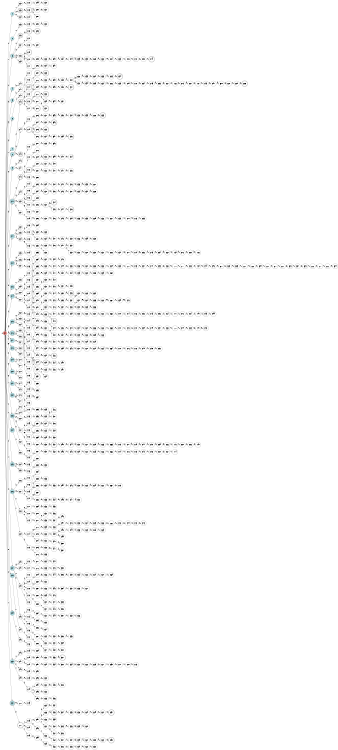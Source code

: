 digraph APTAALF {
__start0 [style = invis, shape = none, label = "", width = 0, height = 0];

rankdir=LR;
size="8,5";

s0 [style="filled", color="black", fillcolor="#ff817b" shape="circle", label="q0"];
s1 [style="filled", color="black", fillcolor="powderblue" shape="circle", label="q1"];
s2 [style="filled", color="black", fillcolor="powderblue" shape="circle", label="q2"];
s3 [style="rounded,filled", color="black", fillcolor="powderblue" shape="doublecircle", label="q3"];
s4 [style="filled", color="black", fillcolor="powderblue" shape="circle", label="q4"];
s5 [style="filled", color="black", fillcolor="powderblue" shape="circle", label="q5"];
s6 [style="filled", color="black", fillcolor="powderblue" shape="circle", label="q6"];
s7 [style="filled", color="black", fillcolor="powderblue" shape="circle", label="q7"];
s8 [style="rounded,filled", color="black", fillcolor="powderblue" shape="doublecircle", label="q8"];
s9 [style="filled", color="black", fillcolor="powderblue" shape="circle", label="q9"];
s10 [style="rounded,filled", color="black", fillcolor="powderblue" shape="doublecircle", label="q10"];
s11 [style="filled", color="black", fillcolor="powderblue" shape="circle", label="q11"];
s12 [style="filled", color="black", fillcolor="powderblue" shape="circle", label="q12"];
s13 [style="filled", color="black", fillcolor="powderblue" shape="circle", label="q13"];
s14 [style="filled", color="black", fillcolor="powderblue" shape="circle", label="q14"];
s15 [style="filled", color="black", fillcolor="powderblue" shape="circle", label="q15"];
s16 [style="rounded,filled", color="black", fillcolor="powderblue" shape="doublecircle", label="q16"];
s17 [style="filled", color="black", fillcolor="powderblue" shape="circle", label="q17"];
s18 [style="filled", color="black", fillcolor="powderblue" shape="circle", label="q18"];
s19 [style="filled", color="black", fillcolor="powderblue" shape="circle", label="q19"];
s20 [style="filled", color="black", fillcolor="powderblue" shape="circle", label="q20"];
s21 [style="filled", color="black", fillcolor="powderblue" shape="circle", label="q21"];
s22 [style="filled", color="black", fillcolor="powderblue" shape="circle", label="q22"];
s23 [style="filled", color="black", fillcolor="powderblue" shape="circle", label="q23"];
s24 [style="filled", color="black", fillcolor="powderblue" shape="circle", label="q24"];
s25 [style="filled", color="black", fillcolor="powderblue" shape="circle", label="q25"];
s26 [style="filled", color="black", fillcolor="powderblue" shape="circle", label="q26"];
s27 [style="filled", color="black", fillcolor="powderblue" shape="circle", label="q27"];
s28 [style="filled", color="black", fillcolor="powderblue" shape="circle", label="q28"];
s29 [style="filled", color="black", fillcolor="powderblue" shape="circle", label="q29"];
s30 [style="filled", color="black", fillcolor="powderblue" shape="circle", label="q30"];
s31 [style="rounded,filled", color="black", fillcolor="powderblue" shape="doublecircle", label="q31"];
s32 [style="filled", color="black", fillcolor="white" shape="circle", label="q32"];
s33 [style="rounded,filled", color="black", fillcolor="white" shape="doublecircle", label="q33"];
s34 [style="filled", color="black", fillcolor="white" shape="circle", label="q34"];
s35 [style="filled", color="black", fillcolor="white" shape="circle", label="q35"];
s36 [style="rounded,filled", color="black", fillcolor="white" shape="doublecircle", label="q36"];
s37 [style="filled", color="black", fillcolor="white" shape="circle", label="q37"];
s38 [style="filled", color="black", fillcolor="white" shape="circle", label="q38"];
s39 [style="filled", color="black", fillcolor="white" shape="circle", label="q39"];
s40 [style="filled", color="black", fillcolor="white" shape="circle", label="q40"];
s41 [style="filled", color="black", fillcolor="white" shape="circle", label="q41"];
s42 [style="filled", color="black", fillcolor="white" shape="circle", label="q42"];
s43 [style="rounded,filled", color="black", fillcolor="white" shape="doublecircle", label="q43"];
s44 [style="filled", color="black", fillcolor="white" shape="circle", label="q44"];
s45 [style="rounded,filled", color="black", fillcolor="white" shape="doublecircle", label="q45"];
s46 [style="filled", color="black", fillcolor="white" shape="circle", label="q46"];
s47 [style="filled", color="black", fillcolor="white" shape="circle", label="q47"];
s48 [style="rounded,filled", color="black", fillcolor="white" shape="doublecircle", label="q48"];
s49 [style="filled", color="black", fillcolor="white" shape="circle", label="q49"];
s50 [style="filled", color="black", fillcolor="white" shape="circle", label="q50"];
s51 [style="filled", color="black", fillcolor="white" shape="circle", label="q51"];
s52 [style="filled", color="black", fillcolor="white" shape="circle", label="q52"];
s53 [style="filled", color="black", fillcolor="white" shape="circle", label="q53"];
s54 [style="filled", color="black", fillcolor="white" shape="circle", label="q54"];
s55 [style="filled", color="black", fillcolor="white" shape="circle", label="q55"];
s56 [style="filled", color="black", fillcolor="white" shape="circle", label="q56"];
s57 [style="filled", color="black", fillcolor="white" shape="circle", label="q57"];
s58 [style="filled", color="black", fillcolor="white" shape="circle", label="q58"];
s59 [style="filled", color="black", fillcolor="white" shape="circle", label="q59"];
s60 [style="filled", color="black", fillcolor="white" shape="circle", label="q60"];
s61 [style="filled", color="black", fillcolor="white" shape="circle", label="q61"];
s62 [style="filled", color="black", fillcolor="white" shape="circle", label="q62"];
s63 [style="filled", color="black", fillcolor="white" shape="circle", label="q63"];
s64 [style="filled", color="black", fillcolor="white" shape="circle", label="q64"];
s65 [style="filled", color="black", fillcolor="white" shape="circle", label="q65"];
s66 [style="filled", color="black", fillcolor="white" shape="circle", label="q66"];
s67 [style="filled", color="black", fillcolor="white" shape="circle", label="q67"];
s68 [style="filled", color="black", fillcolor="white" shape="circle", label="q68"];
s69 [style="filled", color="black", fillcolor="white" shape="circle", label="q69"];
s70 [style="filled", color="black", fillcolor="white" shape="circle", label="q70"];
s71 [style="filled", color="black", fillcolor="white" shape="circle", label="q71"];
s72 [style="filled", color="black", fillcolor="white" shape="circle", label="q72"];
s73 [style="filled", color="black", fillcolor="white" shape="circle", label="q73"];
s74 [style="filled", color="black", fillcolor="white" shape="circle", label="q74"];
s75 [style="filled", color="black", fillcolor="white" shape="circle", label="q75"];
s76 [style="filled", color="black", fillcolor="white" shape="circle", label="q76"];
s77 [style="filled", color="black", fillcolor="white" shape="circle", label="q77"];
s78 [style="filled", color="black", fillcolor="white" shape="circle", label="q78"];
s79 [style="filled", color="black", fillcolor="white" shape="circle", label="q79"];
s80 [style="filled", color="black", fillcolor="white" shape="circle", label="q80"];
s81 [style="filled", color="black", fillcolor="white" shape="circle", label="q81"];
s82 [style="filled", color="black", fillcolor="white" shape="circle", label="q82"];
s83 [style="filled", color="black", fillcolor="white" shape="circle", label="q83"];
s84 [style="filled", color="black", fillcolor="white" shape="circle", label="q84"];
s85 [style="filled", color="black", fillcolor="white" shape="circle", label="q85"];
s86 [style="filled", color="black", fillcolor="white" shape="circle", label="q86"];
s87 [style="filled", color="black", fillcolor="white" shape="circle", label="q87"];
s88 [style="filled", color="black", fillcolor="white" shape="circle", label="q88"];
s89 [style="filled", color="black", fillcolor="white" shape="circle", label="q89"];
s90 [style="filled", color="black", fillcolor="white" shape="circle", label="q90"];
s91 [style="filled", color="black", fillcolor="white" shape="circle", label="q91"];
s92 [style="filled", color="black", fillcolor="white" shape="circle", label="q92"];
s93 [style="filled", color="black", fillcolor="white" shape="circle", label="q93"];
s94 [style="filled", color="black", fillcolor="white" shape="circle", label="q94"];
s95 [style="filled", color="black", fillcolor="white" shape="circle", label="q95"];
s96 [style="filled", color="black", fillcolor="white" shape="circle", label="q96"];
s97 [style="filled", color="black", fillcolor="white" shape="circle", label="q97"];
s98 [style="filled", color="black", fillcolor="white" shape="circle", label="q98"];
s99 [style="filled", color="black", fillcolor="white" shape="circle", label="q99"];
s100 [style="filled", color="black", fillcolor="white" shape="circle", label="q100"];
s101 [style="rounded,filled", color="black", fillcolor="white" shape="doublecircle", label="q101"];
s102 [style="filled", color="black", fillcolor="white" shape="circle", label="q102"];
s103 [style="rounded,filled", color="black", fillcolor="white" shape="doublecircle", label="q103"];
s104 [style="filled", color="black", fillcolor="white" shape="circle", label="q104"];
s105 [style="filled", color="black", fillcolor="white" shape="circle", label="q105"];
s106 [style="rounded,filled", color="black", fillcolor="white" shape="doublecircle", label="q106"];
s107 [style="filled", color="black", fillcolor="white" shape="circle", label="q107"];
s108 [style="filled", color="black", fillcolor="white" shape="circle", label="q108"];
s109 [style="rounded,filled", color="black", fillcolor="white" shape="doublecircle", label="q109"];
s110 [style="filled", color="black", fillcolor="white" shape="circle", label="q110"];
s111 [style="filled", color="black", fillcolor="white" shape="circle", label="q111"];
s112 [style="filled", color="black", fillcolor="white" shape="circle", label="q112"];
s113 [style="filled", color="black", fillcolor="white" shape="circle", label="q113"];
s114 [style="rounded,filled", color="black", fillcolor="white" shape="doublecircle", label="q114"];
s115 [style="filled", color="black", fillcolor="white" shape="circle", label="q115"];
s116 [style="rounded,filled", color="black", fillcolor="white" shape="doublecircle", label="q116"];
s117 [style="filled", color="black", fillcolor="white" shape="circle", label="q117"];
s118 [style="filled", color="black", fillcolor="white" shape="circle", label="q118"];
s119 [style="rounded,filled", color="black", fillcolor="white" shape="doublecircle", label="q119"];
s120 [style="filled", color="black", fillcolor="white" shape="circle", label="q120"];
s121 [style="filled", color="black", fillcolor="white" shape="circle", label="q121"];
s122 [style="rounded,filled", color="black", fillcolor="white" shape="doublecircle", label="q122"];
s123 [style="filled", color="black", fillcolor="white" shape="circle", label="q123"];
s124 [style="filled", color="black", fillcolor="white" shape="circle", label="q124"];
s125 [style="filled", color="black", fillcolor="white" shape="circle", label="q125"];
s126 [style="rounded,filled", color="black", fillcolor="white" shape="doublecircle", label="q126"];
s127 [style="filled", color="black", fillcolor="white" shape="circle", label="q127"];
s128 [style="filled", color="black", fillcolor="white" shape="circle", label="q128"];
s129 [style="filled", color="black", fillcolor="white" shape="circle", label="q129"];
s130 [style="filled", color="black", fillcolor="white" shape="circle", label="q130"];
s131 [style="filled", color="black", fillcolor="white" shape="circle", label="q131"];
s132 [style="filled", color="black", fillcolor="white" shape="circle", label="q132"];
s133 [style="filled", color="black", fillcolor="white" shape="circle", label="q133"];
s134 [style="filled", color="black", fillcolor="white" shape="circle", label="q134"];
s135 [style="filled", color="black", fillcolor="white" shape="circle", label="q135"];
s136 [style="filled", color="black", fillcolor="white" shape="circle", label="q136"];
s137 [style="filled", color="black", fillcolor="white" shape="circle", label="q137"];
s138 [style="filled", color="black", fillcolor="white" shape="circle", label="q138"];
s139 [style="filled", color="black", fillcolor="white" shape="circle", label="q139"];
s140 [style="filled", color="black", fillcolor="white" shape="circle", label="q140"];
s141 [style="filled", color="black", fillcolor="white" shape="circle", label="q141"];
s142 [style="filled", color="black", fillcolor="white" shape="circle", label="q142"];
s143 [style="filled", color="black", fillcolor="white" shape="circle", label="q143"];
s144 [style="filled", color="black", fillcolor="white" shape="circle", label="q144"];
s145 [style="filled", color="black", fillcolor="white" shape="circle", label="q145"];
s146 [style="filled", color="black", fillcolor="white" shape="circle", label="q146"];
s147 [style="filled", color="black", fillcolor="white" shape="circle", label="q147"];
s148 [style="filled", color="black", fillcolor="white" shape="circle", label="q148"];
s149 [style="filled", color="black", fillcolor="white" shape="circle", label="q149"];
s150 [style="filled", color="black", fillcolor="white" shape="circle", label="q150"];
s151 [style="filled", color="black", fillcolor="white" shape="circle", label="q151"];
s152 [style="filled", color="black", fillcolor="white" shape="circle", label="q152"];
s153 [style="filled", color="black", fillcolor="white" shape="circle", label="q153"];
s154 [style="filled", color="black", fillcolor="white" shape="circle", label="q154"];
s155 [style="filled", color="black", fillcolor="white" shape="circle", label="q155"];
s156 [style="filled", color="black", fillcolor="white" shape="circle", label="q156"];
s157 [style="filled", color="black", fillcolor="white" shape="circle", label="q157"];
s158 [style="filled", color="black", fillcolor="white" shape="circle", label="q158"];
s159 [style="filled", color="black", fillcolor="white" shape="circle", label="q159"];
s160 [style="filled", color="black", fillcolor="white" shape="circle", label="q160"];
s161 [style="filled", color="black", fillcolor="white" shape="circle", label="q161"];
s162 [style="filled", color="black", fillcolor="white" shape="circle", label="q162"];
s163 [style="filled", color="black", fillcolor="white" shape="circle", label="q163"];
s164 [style="filled", color="black", fillcolor="white" shape="circle", label="q164"];
s165 [style="filled", color="black", fillcolor="white" shape="circle", label="q165"];
s166 [style="filled", color="black", fillcolor="white" shape="circle", label="q166"];
s167 [style="filled", color="black", fillcolor="white" shape="circle", label="q167"];
s168 [style="filled", color="black", fillcolor="white" shape="circle", label="q168"];
s169 [style="filled", color="black", fillcolor="white" shape="circle", label="q169"];
s170 [style="filled", color="black", fillcolor="white" shape="circle", label="q170"];
s171 [style="filled", color="black", fillcolor="white" shape="circle", label="q171"];
s172 [style="filled", color="black", fillcolor="white" shape="circle", label="q172"];
s173 [style="filled", color="black", fillcolor="white" shape="circle", label="q173"];
s174 [style="filled", color="black", fillcolor="white" shape="circle", label="q174"];
s175 [style="filled", color="black", fillcolor="white" shape="circle", label="q175"];
s176 [style="filled", color="black", fillcolor="white" shape="circle", label="q176"];
s177 [style="filled", color="black", fillcolor="white" shape="circle", label="q177"];
s178 [style="filled", color="black", fillcolor="white" shape="circle", label="q178"];
s179 [style="filled", color="black", fillcolor="white" shape="circle", label="q179"];
s180 [style="filled", color="black", fillcolor="white" shape="circle", label="q180"];
s181 [style="filled", color="black", fillcolor="white" shape="circle", label="q181"];
s182 [style="filled", color="black", fillcolor="white" shape="circle", label="q182"];
s183 [style="filled", color="black", fillcolor="white" shape="circle", label="q183"];
s184 [style="filled", color="black", fillcolor="white" shape="circle", label="q184"];
s185 [style="filled", color="black", fillcolor="white" shape="circle", label="q185"];
s186 [style="filled", color="black", fillcolor="white" shape="circle", label="q186"];
s187 [style="filled", color="black", fillcolor="white" shape="circle", label="q187"];
s188 [style="filled", color="black", fillcolor="white" shape="circle", label="q188"];
s189 [style="filled", color="black", fillcolor="white" shape="circle", label="q189"];
s190 [style="filled", color="black", fillcolor="white" shape="circle", label="q190"];
s191 [style="filled", color="black", fillcolor="white" shape="circle", label="q191"];
s192 [style="filled", color="black", fillcolor="white" shape="circle", label="q192"];
s193 [style="filled", color="black", fillcolor="white" shape="circle", label="q193"];
s194 [style="filled", color="black", fillcolor="white" shape="circle", label="q194"];
s195 [style="filled", color="black", fillcolor="white" shape="circle", label="q195"];
s196 [style="filled", color="black", fillcolor="white" shape="circle", label="q196"];
s197 [style="filled", color="black", fillcolor="white" shape="circle", label="q197"];
s198 [style="filled", color="black", fillcolor="white" shape="circle", label="q198"];
s199 [style="filled", color="black", fillcolor="white" shape="circle", label="q199"];
s200 [style="filled", color="black", fillcolor="white" shape="circle", label="q200"];
s201 [style="filled", color="black", fillcolor="white" shape="circle", label="q201"];
s202 [style="filled", color="black", fillcolor="white" shape="circle", label="q202"];
s203 [style="rounded,filled", color="black", fillcolor="white" shape="doublecircle", label="q203"];
s204 [style="filled", color="black", fillcolor="white" shape="circle", label="q204"];
s205 [style="filled", color="black", fillcolor="white" shape="circle", label="q205"];
s206 [style="filled", color="black", fillcolor="white" shape="circle", label="q206"];
s207 [style="rounded,filled", color="black", fillcolor="white" shape="doublecircle", label="q207"];
s208 [style="filled", color="black", fillcolor="white" shape="circle", label="q208"];
s209 [style="filled", color="black", fillcolor="white" shape="circle", label="q209"];
s210 [style="rounded,filled", color="black", fillcolor="white" shape="doublecircle", label="q210"];
s211 [style="filled", color="black", fillcolor="white" shape="circle", label="q211"];
s212 [style="rounded,filled", color="black", fillcolor="white" shape="doublecircle", label="q212"];
s213 [style="filled", color="black", fillcolor="white" shape="circle", label="q213"];
s214 [style="filled", color="black", fillcolor="white" shape="circle", label="q214"];
s215 [style="rounded,filled", color="black", fillcolor="white" shape="doublecircle", label="q215"];
s216 [style="filled", color="black", fillcolor="white" shape="circle", label="q216"];
s217 [style="filled", color="black", fillcolor="white" shape="circle", label="q217"];
s218 [style="filled", color="black", fillcolor="white" shape="circle", label="q218"];
s219 [style="filled", color="black", fillcolor="white" shape="circle", label="q219"];
s220 [style="filled", color="black", fillcolor="white" shape="circle", label="q220"];
s221 [style="filled", color="black", fillcolor="white" shape="circle", label="q221"];
s222 [style="filled", color="black", fillcolor="white" shape="circle", label="q222"];
s223 [style="filled", color="black", fillcolor="white" shape="circle", label="q223"];
s224 [style="filled", color="black", fillcolor="white" shape="circle", label="q224"];
s225 [style="filled", color="black", fillcolor="white" shape="circle", label="q225"];
s226 [style="filled", color="black", fillcolor="white" shape="circle", label="q226"];
s227 [style="filled", color="black", fillcolor="white" shape="circle", label="q227"];
s228 [style="filled", color="black", fillcolor="white" shape="circle", label="q228"];
s229 [style="filled", color="black", fillcolor="white" shape="circle", label="q229"];
s230 [style="filled", color="black", fillcolor="white" shape="circle", label="q230"];
s231 [style="filled", color="black", fillcolor="white" shape="circle", label="q231"];
s232 [style="filled", color="black", fillcolor="white" shape="circle", label="q232"];
s233 [style="filled", color="black", fillcolor="white" shape="circle", label="q233"];
s234 [style="filled", color="black", fillcolor="white" shape="circle", label="q234"];
s235 [style="filled", color="black", fillcolor="white" shape="circle", label="q235"];
s236 [style="filled", color="black", fillcolor="white" shape="circle", label="q236"];
s237 [style="filled", color="black", fillcolor="white" shape="circle", label="q237"];
s238 [style="filled", color="black", fillcolor="white" shape="circle", label="q238"];
s239 [style="filled", color="black", fillcolor="white" shape="circle", label="q239"];
s240 [style="filled", color="black", fillcolor="white" shape="circle", label="q240"];
s241 [style="filled", color="black", fillcolor="white" shape="circle", label="q241"];
s242 [style="filled", color="black", fillcolor="white" shape="circle", label="q242"];
s243 [style="filled", color="black", fillcolor="white" shape="circle", label="q243"];
s244 [style="filled", color="black", fillcolor="white" shape="circle", label="q244"];
s245 [style="filled", color="black", fillcolor="white" shape="circle", label="q245"];
s246 [style="filled", color="black", fillcolor="white" shape="circle", label="q246"];
s247 [style="filled", color="black", fillcolor="white" shape="circle", label="q247"];
s248 [style="filled", color="black", fillcolor="white" shape="circle", label="q248"];
s249 [style="rounded,filled", color="black", fillcolor="white" shape="doublecircle", label="q249"];
s250 [style="filled", color="black", fillcolor="white" shape="circle", label="q250"];
s251 [style="rounded,filled", color="black", fillcolor="white" shape="doublecircle", label="q251"];
s252 [style="filled", color="black", fillcolor="white" shape="circle", label="q252"];
s253 [style="filled", color="black", fillcolor="white" shape="circle", label="q253"];
s254 [style="filled", color="black", fillcolor="white" shape="circle", label="q254"];
s255 [style="filled", color="black", fillcolor="white" shape="circle", label="q255"];
s256 [style="filled", color="black", fillcolor="white" shape="circle", label="q256"];
s257 [style="rounded,filled", color="black", fillcolor="white" shape="doublecircle", label="q257"];
s258 [style="filled", color="black", fillcolor="white" shape="circle", label="q258"];
s259 [style="filled", color="black", fillcolor="white" shape="circle", label="q259"];
s260 [style="filled", color="black", fillcolor="white" shape="circle", label="q260"];
s261 [style="filled", color="black", fillcolor="white" shape="circle", label="q261"];
s262 [style="filled", color="black", fillcolor="white" shape="circle", label="q262"];
s263 [style="filled", color="black", fillcolor="white" shape="circle", label="q263"];
s264 [style="filled", color="black", fillcolor="white" shape="circle", label="q264"];
s265 [style="filled", color="black", fillcolor="white" shape="circle", label="q265"];
s266 [style="filled", color="black", fillcolor="white" shape="circle", label="q266"];
s267 [style="rounded,filled", color="black", fillcolor="white" shape="doublecircle", label="q267"];
s268 [style="filled", color="black", fillcolor="white" shape="circle", label="q268"];
s269 [style="filled", color="black", fillcolor="white" shape="circle", label="q269"];
s270 [style="filled", color="black", fillcolor="white" shape="circle", label="q270"];
s271 [style="filled", color="black", fillcolor="white" shape="circle", label="q271"];
s272 [style="filled", color="black", fillcolor="white" shape="circle", label="q272"];
s273 [style="filled", color="black", fillcolor="white" shape="circle", label="q273"];
s274 [style="filled", color="black", fillcolor="white" shape="circle", label="q274"];
s275 [style="filled", color="black", fillcolor="white" shape="circle", label="q275"];
s276 [style="filled", color="black", fillcolor="white" shape="circle", label="q276"];
s277 [style="filled", color="black", fillcolor="white" shape="circle", label="q277"];
s278 [style="filled", color="black", fillcolor="white" shape="circle", label="q278"];
s279 [style="filled", color="black", fillcolor="white" shape="circle", label="q279"];
s280 [style="filled", color="black", fillcolor="white" shape="circle", label="q280"];
s281 [style="filled", color="black", fillcolor="white" shape="circle", label="q281"];
s282 [style="filled", color="black", fillcolor="white" shape="circle", label="q282"];
s283 [style="filled", color="black", fillcolor="white" shape="circle", label="q283"];
s284 [style="filled", color="black", fillcolor="white" shape="circle", label="q284"];
s285 [style="filled", color="black", fillcolor="white" shape="circle", label="q285"];
s286 [style="filled", color="black", fillcolor="white" shape="circle", label="q286"];
s287 [style="filled", color="black", fillcolor="white" shape="circle", label="q287"];
s288 [style="filled", color="black", fillcolor="white" shape="circle", label="q288"];
s289 [style="filled", color="black", fillcolor="white" shape="circle", label="q289"];
s290 [style="filled", color="black", fillcolor="white" shape="circle", label="q290"];
s291 [style="filled", color="black", fillcolor="white" shape="circle", label="q291"];
s292 [style="filled", color="black", fillcolor="white" shape="circle", label="q292"];
s293 [style="filled", color="black", fillcolor="white" shape="circle", label="q293"];
s294 [style="filled", color="black", fillcolor="white" shape="circle", label="q294"];
s295 [style="filled", color="black", fillcolor="white" shape="circle", label="q295"];
s296 [style="filled", color="black", fillcolor="white" shape="circle", label="q296"];
s297 [style="filled", color="black", fillcolor="white" shape="circle", label="q297"];
s298 [style="filled", color="black", fillcolor="white" shape="circle", label="q298"];
s299 [style="filled", color="black", fillcolor="white" shape="circle", label="q299"];
s300 [style="filled", color="black", fillcolor="white" shape="circle", label="q300"];
s301 [style="filled", color="black", fillcolor="white" shape="circle", label="q301"];
s302 [style="filled", color="black", fillcolor="white" shape="circle", label="q302"];
s303 [style="filled", color="black", fillcolor="white" shape="circle", label="q303"];
s304 [style="filled", color="black", fillcolor="white" shape="circle", label="q304"];
s305 [style="rounded,filled", color="black", fillcolor="white" shape="doublecircle", label="q305"];
s306 [style="filled", color="black", fillcolor="white" shape="circle", label="q306"];
s307 [style="filled", color="black", fillcolor="white" shape="circle", label="q307"];
s308 [style="rounded,filled", color="black", fillcolor="white" shape="doublecircle", label="q308"];
s309 [style="filled", color="black", fillcolor="white" shape="circle", label="q309"];
s310 [style="rounded,filled", color="black", fillcolor="white" shape="doublecircle", label="q310"];
s311 [style="filled", color="black", fillcolor="white" shape="circle", label="q311"];
s312 [style="filled", color="black", fillcolor="white" shape="circle", label="q312"];
s313 [style="rounded,filled", color="black", fillcolor="white" shape="doublecircle", label="q313"];
s314 [style="filled", color="black", fillcolor="white" shape="circle", label="q314"];
s315 [style="filled", color="black", fillcolor="white" shape="circle", label="q315"];
s316 [style="rounded,filled", color="black", fillcolor="white" shape="doublecircle", label="q316"];
s317 [style="filled", color="black", fillcolor="white" shape="circle", label="q317"];
s318 [style="filled", color="black", fillcolor="white" shape="circle", label="q318"];
s319 [style="filled", color="black", fillcolor="white" shape="circle", label="q319"];
s320 [style="rounded,filled", color="black", fillcolor="white" shape="doublecircle", label="q320"];
s321 [style="filled", color="black", fillcolor="white" shape="circle", label="q321"];
s322 [style="filled", color="black", fillcolor="white" shape="circle", label="q322"];
s323 [style="filled", color="black", fillcolor="white" shape="circle", label="q323"];
s324 [style="filled", color="black", fillcolor="white" shape="circle", label="q324"];
s325 [style="filled", color="black", fillcolor="white" shape="circle", label="q325"];
s326 [style="filled", color="black", fillcolor="white" shape="circle", label="q326"];
s327 [style="filled", color="black", fillcolor="white" shape="circle", label="q327"];
s328 [style="filled", color="black", fillcolor="white" shape="circle", label="q328"];
s329 [style="filled", color="black", fillcolor="white" shape="circle", label="q329"];
s330 [style="filled", color="black", fillcolor="white" shape="circle", label="q330"];
s331 [style="filled", color="black", fillcolor="white" shape="circle", label="q331"];
s332 [style="filled", color="black", fillcolor="white" shape="circle", label="q332"];
s333 [style="filled", color="black", fillcolor="white" shape="circle", label="q333"];
s334 [style="filled", color="black", fillcolor="white" shape="circle", label="q334"];
s335 [style="rounded,filled", color="black", fillcolor="white" shape="doublecircle", label="q335"];
s336 [style="filled", color="black", fillcolor="white" shape="circle", label="q336"];
s337 [style="filled", color="black", fillcolor="white" shape="circle", label="q337"];
s338 [style="filled", color="black", fillcolor="white" shape="circle", label="q338"];
s339 [style="filled", color="black", fillcolor="white" shape="circle", label="q339"];
s340 [style="filled", color="black", fillcolor="white" shape="circle", label="q340"];
s341 [style="filled", color="black", fillcolor="white" shape="circle", label="q341"];
s342 [style="rounded,filled", color="black", fillcolor="white" shape="doublecircle", label="q342"];
s343 [style="filled", color="black", fillcolor="white" shape="circle", label="q343"];
s344 [style="filled", color="black", fillcolor="white" shape="circle", label="q344"];
s345 [style="filled", color="black", fillcolor="white" shape="circle", label="q345"];
s346 [style="filled", color="black", fillcolor="white" shape="circle", label="q346"];
s347 [style="rounded,filled", color="black", fillcolor="white" shape="doublecircle", label="q347"];
s348 [style="filled", color="black", fillcolor="white" shape="circle", label="q348"];
s349 [style="filled", color="black", fillcolor="white" shape="circle", label="q349"];
s350 [style="filled", color="black", fillcolor="white" shape="circle", label="q350"];
s351 [style="filled", color="black", fillcolor="white" shape="circle", label="q351"];
s352 [style="filled", color="black", fillcolor="white" shape="circle", label="q352"];
s353 [style="filled", color="black", fillcolor="white" shape="circle", label="q353"];
s354 [style="filled", color="black", fillcolor="white" shape="circle", label="q354"];
s355 [style="filled", color="black", fillcolor="white" shape="circle", label="q355"];
s356 [style="filled", color="black", fillcolor="white" shape="circle", label="q356"];
s357 [style="filled", color="black", fillcolor="white" shape="circle", label="q357"];
s358 [style="filled", color="black", fillcolor="white" shape="circle", label="q358"];
s359 [style="filled", color="black", fillcolor="white" shape="circle", label="q359"];
s360 [style="filled", color="black", fillcolor="white" shape="circle", label="q360"];
s361 [style="filled", color="black", fillcolor="white" shape="circle", label="q361"];
s362 [style="filled", color="black", fillcolor="white" shape="circle", label="q362"];
s363 [style="filled", color="black", fillcolor="white" shape="circle", label="q363"];
s364 [style="filled", color="black", fillcolor="white" shape="circle", label="q364"];
s365 [style="filled", color="black", fillcolor="white" shape="circle", label="q365"];
s366 [style="filled", color="black", fillcolor="white" shape="circle", label="q366"];
s367 [style="filled", color="black", fillcolor="white" shape="circle", label="q367"];
s368 [style="filled", color="black", fillcolor="white" shape="circle", label="q368"];
s369 [style="filled", color="black", fillcolor="white" shape="circle", label="q369"];
s370 [style="filled", color="black", fillcolor="white" shape="circle", label="q370"];
s371 [style="filled", color="black", fillcolor="white" shape="circle", label="q371"];
s372 [style="filled", color="black", fillcolor="white" shape="circle", label="q372"];
s373 [style="filled", color="black", fillcolor="white" shape="circle", label="q373"];
s374 [style="filled", color="black", fillcolor="white" shape="circle", label="q374"];
s375 [style="filled", color="black", fillcolor="white" shape="circle", label="q375"];
s376 [style="filled", color="black", fillcolor="white" shape="circle", label="q376"];
s377 [style="filled", color="black", fillcolor="white" shape="circle", label="q377"];
s378 [style="filled", color="black", fillcolor="white" shape="circle", label="q378"];
s379 [style="filled", color="black", fillcolor="white" shape="circle", label="q379"];
s380 [style="filled", color="black", fillcolor="white" shape="circle", label="q380"];
s381 [style="filled", color="black", fillcolor="white" shape="circle", label="q381"];
s382 [style="filled", color="black", fillcolor="white" shape="circle", label="q382"];
s383 [style="filled", color="black", fillcolor="white" shape="circle", label="q383"];
s384 [style="filled", color="black", fillcolor="white" shape="circle", label="q384"];
s385 [style="filled", color="black", fillcolor="white" shape="circle", label="q385"];
s386 [style="filled", color="black", fillcolor="white" shape="circle", label="q386"];
s387 [style="filled", color="black", fillcolor="white" shape="circle", label="q387"];
s388 [style="filled", color="black", fillcolor="white" shape="circle", label="q388"];
s389 [style="filled", color="black", fillcolor="white" shape="circle", label="q389"];
s390 [style="filled", color="black", fillcolor="white" shape="circle", label="q390"];
s391 [style="filled", color="black", fillcolor="white" shape="circle", label="q391"];
s392 [style="filled", color="black", fillcolor="white" shape="circle", label="q392"];
s393 [style="filled", color="black", fillcolor="white" shape="circle", label="q393"];
s394 [style="filled", color="black", fillcolor="white" shape="circle", label="q394"];
s395 [style="filled", color="black", fillcolor="white" shape="circle", label="q395"];
s396 [style="rounded,filled", color="black", fillcolor="white" shape="doublecircle", label="q396"];
s397 [style="filled", color="black", fillcolor="white" shape="circle", label="q397"];
s398 [style="filled", color="black", fillcolor="white" shape="circle", label="q398"];
s399 [style="filled", color="black", fillcolor="white" shape="circle", label="q399"];
s400 [style="filled", color="black", fillcolor="white" shape="circle", label="q400"];
s401 [style="filled", color="black", fillcolor="white" shape="circle", label="q401"];
s402 [style="filled", color="black", fillcolor="white" shape="circle", label="q402"];
s403 [style="filled", color="black", fillcolor="white" shape="circle", label="q403"];
s404 [style="rounded,filled", color="black", fillcolor="white" shape="doublecircle", label="q404"];
s405 [style="filled", color="black", fillcolor="white" shape="circle", label="q405"];
s406 [style="filled", color="black", fillcolor="white" shape="circle", label="q406"];
s407 [style="filled", color="black", fillcolor="white" shape="circle", label="q407"];
s408 [style="filled", color="black", fillcolor="white" shape="circle", label="q408"];
s409 [style="filled", color="black", fillcolor="white" shape="circle", label="q409"];
s410 [style="filled", color="black", fillcolor="white" shape="circle", label="q410"];
s411 [style="filled", color="black", fillcolor="white" shape="circle", label="q411"];
s412 [style="filled", color="black", fillcolor="white" shape="circle", label="q412"];
s413 [style="filled", color="black", fillcolor="white" shape="circle", label="q413"];
s414 [style="filled", color="black", fillcolor="white" shape="circle", label="q414"];
s415 [style="filled", color="black", fillcolor="white" shape="circle", label="q415"];
s416 [style="filled", color="black", fillcolor="white" shape="circle", label="q416"];
s417 [style="filled", color="black", fillcolor="white" shape="circle", label="q417"];
s418 [style="rounded,filled", color="black", fillcolor="white" shape="doublecircle", label="q418"];
s419 [style="filled", color="black", fillcolor="white" shape="circle", label="q419"];
s420 [style="filled", color="black", fillcolor="white" shape="circle", label="q420"];
s421 [style="filled", color="black", fillcolor="white" shape="circle", label="q421"];
s422 [style="filled", color="black", fillcolor="white" shape="circle", label="q422"];
s423 [style="rounded,filled", color="black", fillcolor="white" shape="doublecircle", label="q423"];
s424 [style="filled", color="black", fillcolor="white" shape="circle", label="q424"];
s425 [style="filled", color="black", fillcolor="white" shape="circle", label="q425"];
s426 [style="filled", color="black", fillcolor="white" shape="circle", label="q426"];
s427 [style="filled", color="black", fillcolor="white" shape="circle", label="q427"];
s428 [style="filled", color="black", fillcolor="white" shape="circle", label="q428"];
s429 [style="filled", color="black", fillcolor="white" shape="circle", label="q429"];
s430 [style="filled", color="black", fillcolor="white" shape="circle", label="q430"];
s431 [style="rounded,filled", color="black", fillcolor="white" shape="doublecircle", label="q431"];
s432 [style="filled", color="black", fillcolor="white" shape="circle", label="q432"];
s433 [style="filled", color="black", fillcolor="white" shape="circle", label="q433"];
s434 [style="filled", color="black", fillcolor="white" shape="circle", label="q434"];
s435 [style="filled", color="black", fillcolor="white" shape="circle", label="q435"];
s436 [style="filled", color="black", fillcolor="white" shape="circle", label="q436"];
s437 [style="filled", color="black", fillcolor="white" shape="circle", label="q437"];
s438 [style="filled", color="black", fillcolor="white" shape="circle", label="q438"];
s439 [style="filled", color="black", fillcolor="white" shape="circle", label="q439"];
s440 [style="filled", color="black", fillcolor="white" shape="circle", label="q440"];
s441 [style="filled", color="black", fillcolor="white" shape="circle", label="q441"];
s442 [style="filled", color="black", fillcolor="white" shape="circle", label="q442"];
s443 [style="filled", color="black", fillcolor="white" shape="circle", label="q443"];
s444 [style="filled", color="black", fillcolor="white" shape="circle", label="q444"];
s445 [style="filled", color="black", fillcolor="white" shape="circle", label="q445"];
s446 [style="filled", color="black", fillcolor="white" shape="circle", label="q446"];
s447 [style="filled", color="black", fillcolor="white" shape="circle", label="q447"];
s448 [style="filled", color="black", fillcolor="white" shape="circle", label="q448"];
s449 [style="filled", color="black", fillcolor="white" shape="circle", label="q449"];
s450 [style="filled", color="black", fillcolor="white" shape="circle", label="q450"];
s451 [style="filled", color="black", fillcolor="white" shape="circle", label="q451"];
s452 [style="filled", color="black", fillcolor="white" shape="circle", label="q452"];
s453 [style="filled", color="black", fillcolor="white" shape="circle", label="q453"];
s454 [style="filled", color="black", fillcolor="white" shape="circle", label="q454"];
s455 [style="filled", color="black", fillcolor="white" shape="circle", label="q455"];
s456 [style="filled", color="black", fillcolor="white" shape="circle", label="q456"];
s457 [style="filled", color="black", fillcolor="white" shape="circle", label="q457"];
s458 [style="rounded,filled", color="black", fillcolor="white" shape="doublecircle", label="q458"];
s459 [style="filled", color="black", fillcolor="white" shape="circle", label="q459"];
s460 [style="filled", color="black", fillcolor="white" shape="circle", label="q460"];
s461 [style="filled", color="black", fillcolor="white" shape="circle", label="q461"];
s462 [style="filled", color="black", fillcolor="white" shape="circle", label="q462"];
s463 [style="filled", color="black", fillcolor="white" shape="circle", label="q463"];
s464 [style="filled", color="black", fillcolor="white" shape="circle", label="q464"];
s465 [style="filled", color="black", fillcolor="white" shape="circle", label="q465"];
s466 [style="filled", color="black", fillcolor="white" shape="circle", label="q466"];
s467 [style="filled", color="black", fillcolor="white" shape="circle", label="q467"];
s468 [style="filled", color="black", fillcolor="white" shape="circle", label="q468"];
s469 [style="filled", color="black", fillcolor="white" shape="circle", label="q469"];
s470 [style="filled", color="black", fillcolor="white" shape="circle", label="q470"];
s471 [style="filled", color="black", fillcolor="white" shape="circle", label="q471"];
s472 [style="filled", color="black", fillcolor="white" shape="circle", label="q472"];
s473 [style="filled", color="black", fillcolor="white" shape="circle", label="q473"];
s474 [style="filled", color="black", fillcolor="white" shape="circle", label="q474"];
s475 [style="filled", color="black", fillcolor="white" shape="circle", label="q475"];
s476 [style="filled", color="black", fillcolor="white" shape="circle", label="q476"];
s477 [style="filled", color="black", fillcolor="white" shape="circle", label="q477"];
s478 [style="filled", color="black", fillcolor="white" shape="circle", label="q478"];
s479 [style="filled", color="black", fillcolor="white" shape="circle", label="q479"];
s480 [style="filled", color="black", fillcolor="white" shape="circle", label="q480"];
s481 [style="filled", color="black", fillcolor="white" shape="circle", label="q481"];
s482 [style="filled", color="black", fillcolor="white" shape="circle", label="q482"];
s483 [style="filled", color="black", fillcolor="white" shape="circle", label="q483"];
s484 [style="filled", color="black", fillcolor="white" shape="circle", label="q484"];
s485 [style="filled", color="black", fillcolor="white" shape="circle", label="q485"];
s486 [style="filled", color="black", fillcolor="white" shape="circle", label="q486"];
s487 [style="filled", color="black", fillcolor="white" shape="circle", label="q487"];
s488 [style="filled", color="black", fillcolor="white" shape="circle", label="q488"];
s489 [style="filled", color="black", fillcolor="white" shape="circle", label="q489"];
s490 [style="filled", color="black", fillcolor="white" shape="circle", label="q490"];
s491 [style="filled", color="black", fillcolor="white" shape="circle", label="q491"];
s492 [style="filled", color="black", fillcolor="white" shape="circle", label="q492"];
s493 [style="filled", color="black", fillcolor="white" shape="circle", label="q493"];
s494 [style="filled", color="black", fillcolor="white" shape="circle", label="q494"];
s495 [style="filled", color="black", fillcolor="white" shape="circle", label="q495"];
s496 [style="filled", color="black", fillcolor="white" shape="circle", label="q496"];
s497 [style="filled", color="black", fillcolor="white" shape="circle", label="q497"];
s498 [style="filled", color="black", fillcolor="white" shape="circle", label="q498"];
s499 [style="filled", color="black", fillcolor="white" shape="circle", label="q499"];
s500 [style="filled", color="black", fillcolor="white" shape="circle", label="q500"];
s501 [style="filled", color="black", fillcolor="white" shape="circle", label="q501"];
s502 [style="filled", color="black", fillcolor="white" shape="circle", label="q502"];
s503 [style="filled", color="black", fillcolor="white" shape="circle", label="q503"];
s504 [style="filled", color="black", fillcolor="white" shape="circle", label="q504"];
s505 [style="filled", color="black", fillcolor="white" shape="circle", label="q505"];
s506 [style="filled", color="black", fillcolor="white" shape="circle", label="q506"];
s507 [style="filled", color="black", fillcolor="white" shape="circle", label="q507"];
s508 [style="filled", color="black", fillcolor="white" shape="circle", label="q508"];
s509 [style="filled", color="black", fillcolor="white" shape="circle", label="q509"];
s510 [style="filled", color="black", fillcolor="white" shape="circle", label="q510"];
s511 [style="rounded,filled", color="black", fillcolor="white" shape="doublecircle", label="q511"];
s512 [style="filled", color="black", fillcolor="white" shape="circle", label="q512"];
s513 [style="filled", color="black", fillcolor="white" shape="circle", label="q513"];
s514 [style="filled", color="black", fillcolor="white" shape="circle", label="q514"];
s515 [style="filled", color="black", fillcolor="white" shape="circle", label="q515"];
s516 [style="filled", color="black", fillcolor="white" shape="circle", label="q516"];
s517 [style="filled", color="black", fillcolor="white" shape="circle", label="q517"];
s518 [style="filled", color="black", fillcolor="white" shape="circle", label="q518"];
s519 [style="filled", color="black", fillcolor="white" shape="circle", label="q519"];
s520 [style="filled", color="black", fillcolor="white" shape="circle", label="q520"];
s521 [style="rounded,filled", color="black", fillcolor="white" shape="doublecircle", label="q521"];
s522 [style="filled", color="black", fillcolor="white" shape="circle", label="q522"];
s523 [style="rounded,filled", color="black", fillcolor="white" shape="doublecircle", label="q523"];
s524 [style="filled", color="black", fillcolor="white" shape="circle", label="q524"];
s525 [style="filled", color="black", fillcolor="white" shape="circle", label="q525"];
s526 [style="filled", color="black", fillcolor="white" shape="circle", label="q526"];
s527 [style="filled", color="black", fillcolor="white" shape="circle", label="q527"];
s528 [style="rounded,filled", color="black", fillcolor="white" shape="doublecircle", label="q528"];
s529 [style="filled", color="black", fillcolor="white" shape="circle", label="q529"];
s530 [style="filled", color="black", fillcolor="white" shape="circle", label="q530"];
s531 [style="filled", color="black", fillcolor="white" shape="circle", label="q531"];
s532 [style="filled", color="black", fillcolor="white" shape="circle", label="q532"];
s533 [style="filled", color="black", fillcolor="white" shape="circle", label="q533"];
s534 [style="filled", color="black", fillcolor="white" shape="circle", label="q534"];
s535 [style="filled", color="black", fillcolor="white" shape="circle", label="q535"];
s536 [style="rounded,filled", color="black", fillcolor="white" shape="doublecircle", label="q536"];
s537 [style="filled", color="black", fillcolor="white" shape="circle", label="q537"];
s538 [style="filled", color="black", fillcolor="white" shape="circle", label="q538"];
s539 [style="filled", color="black", fillcolor="white" shape="circle", label="q539"];
s540 [style="filled", color="black", fillcolor="white" shape="circle", label="q540"];
s541 [style="filled", color="black", fillcolor="white" shape="circle", label="q541"];
s542 [style="filled", color="black", fillcolor="white" shape="circle", label="q542"];
s543 [style="filled", color="black", fillcolor="white" shape="circle", label="q543"];
s544 [style="filled", color="black", fillcolor="white" shape="circle", label="q544"];
s545 [style="filled", color="black", fillcolor="white" shape="circle", label="q545"];
s546 [style="filled", color="black", fillcolor="white" shape="circle", label="q546"];
s547 [style="filled", color="black", fillcolor="white" shape="circle", label="q547"];
s548 [style="filled", color="black", fillcolor="white" shape="circle", label="q548"];
s549 [style="filled", color="black", fillcolor="white" shape="circle", label="q549"];
s550 [style="filled", color="black", fillcolor="white" shape="circle", label="q550"];
s551 [style="filled", color="black", fillcolor="white" shape="circle", label="q551"];
s552 [style="filled", color="black", fillcolor="white" shape="circle", label="q552"];
s553 [style="filled", color="black", fillcolor="white" shape="circle", label="q553"];
s554 [style="filled", color="black", fillcolor="white" shape="circle", label="q554"];
s555 [style="filled", color="black", fillcolor="white" shape="circle", label="q555"];
s556 [style="filled", color="black", fillcolor="white" shape="circle", label="q556"];
s557 [style="filled", color="black", fillcolor="white" shape="circle", label="q557"];
s558 [style="filled", color="black", fillcolor="white" shape="circle", label="q558"];
s559 [style="filled", color="black", fillcolor="white" shape="circle", label="q559"];
s560 [style="filled", color="black", fillcolor="white" shape="circle", label="q560"];
s561 [style="filled", color="black", fillcolor="white" shape="circle", label="q561"];
s562 [style="filled", color="black", fillcolor="white" shape="circle", label="q562"];
s563 [style="filled", color="black", fillcolor="white" shape="circle", label="q563"];
s564 [style="filled", color="black", fillcolor="white" shape="circle", label="q564"];
s565 [style="filled", color="black", fillcolor="white" shape="circle", label="q565"];
s566 [style="filled", color="black", fillcolor="white" shape="circle", label="q566"];
s567 [style="filled", color="black", fillcolor="white" shape="circle", label="q567"];
s568 [style="filled", color="black", fillcolor="white" shape="circle", label="q568"];
s569 [style="filled", color="black", fillcolor="white" shape="circle", label="q569"];
s570 [style="filled", color="black", fillcolor="white" shape="circle", label="q570"];
s571 [style="filled", color="black", fillcolor="white" shape="circle", label="q571"];
s572 [style="filled", color="black", fillcolor="white" shape="circle", label="q572"];
s573 [style="filled", color="black", fillcolor="white" shape="circle", label="q573"];
s574 [style="filled", color="black", fillcolor="white" shape="circle", label="q574"];
s575 [style="filled", color="black", fillcolor="white" shape="circle", label="q575"];
s576 [style="filled", color="black", fillcolor="white" shape="circle", label="q576"];
s577 [style="filled", color="black", fillcolor="white" shape="circle", label="q577"];
s578 [style="filled", color="black", fillcolor="white" shape="circle", label="q578"];
s579 [style="filled", color="black", fillcolor="white" shape="circle", label="q579"];
s580 [style="filled", color="black", fillcolor="white" shape="circle", label="q580"];
s581 [style="filled", color="black", fillcolor="white" shape="circle", label="q581"];
s582 [style="filled", color="black", fillcolor="white" shape="circle", label="q582"];
s583 [style="filled", color="black", fillcolor="white" shape="circle", label="q583"];
s584 [style="filled", color="black", fillcolor="white" shape="circle", label="q584"];
s585 [style="filled", color="black", fillcolor="white" shape="circle", label="q585"];
s586 [style="filled", color="black", fillcolor="white" shape="circle", label="q586"];
s587 [style="filled", color="black", fillcolor="white" shape="circle", label="q587"];
s588 [style="filled", color="black", fillcolor="white" shape="circle", label="q588"];
s589 [style="filled", color="black", fillcolor="white" shape="circle", label="q589"];
s590 [style="filled", color="black", fillcolor="white" shape="circle", label="q590"];
s591 [style="filled", color="black", fillcolor="white" shape="circle", label="q591"];
s592 [style="filled", color="black", fillcolor="white" shape="circle", label="q592"];
s593 [style="filled", color="black", fillcolor="white" shape="circle", label="q593"];
s594 [style="filled", color="black", fillcolor="white" shape="circle", label="q594"];
s595 [style="filled", color="black", fillcolor="white" shape="circle", label="q595"];
s596 [style="filled", color="black", fillcolor="white" shape="circle", label="q596"];
s597 [style="filled", color="black", fillcolor="white" shape="circle", label="q597"];
s598 [style="filled", color="black", fillcolor="white" shape="circle", label="q598"];
s599 [style="filled", color="black", fillcolor="white" shape="circle", label="q599"];
s600 [style="filled", color="black", fillcolor="white" shape="circle", label="q600"];
s601 [style="filled", color="black", fillcolor="white" shape="circle", label="q601"];
s602 [style="filled", color="black", fillcolor="white" shape="circle", label="q602"];
s603 [style="filled", color="black", fillcolor="white" shape="circle", label="q603"];
s604 [style="filled", color="black", fillcolor="white" shape="circle", label="q604"];
s605 [style="filled", color="black", fillcolor="white" shape="circle", label="q605"];
s606 [style="filled", color="black", fillcolor="white" shape="circle", label="q606"];
s607 [style="filled", color="black", fillcolor="white" shape="circle", label="q607"];
s608 [style="filled", color="black", fillcolor="white" shape="circle", label="q608"];
s609 [style="filled", color="black", fillcolor="white" shape="circle", label="q609"];
s610 [style="filled", color="black", fillcolor="white" shape="circle", label="q610"];
s611 [style="filled", color="black", fillcolor="white" shape="circle", label="q611"];
s612 [style="filled", color="black", fillcolor="white" shape="circle", label="q612"];
s613 [style="filled", color="black", fillcolor="white" shape="circle", label="q613"];
s614 [style="filled", color="black", fillcolor="white" shape="circle", label="q614"];
s615 [style="filled", color="black", fillcolor="white" shape="circle", label="q615"];
s616 [style="filled", color="black", fillcolor="white" shape="circle", label="q616"];
s617 [style="filled", color="black", fillcolor="white" shape="circle", label="q617"];
s618 [style="filled", color="black", fillcolor="white" shape="circle", label="q618"];
s619 [style="filled", color="black", fillcolor="white" shape="circle", label="q619"];
s620 [style="filled", color="black", fillcolor="white" shape="circle", label="q620"];
s621 [style="filled", color="black", fillcolor="white" shape="circle", label="q621"];
s622 [style="filled", color="black", fillcolor="white" shape="circle", label="q622"];
s623 [style="filled", color="black", fillcolor="white" shape="circle", label="q623"];
s624 [style="filled", color="black", fillcolor="white" shape="circle", label="q624"];
s625 [style="filled", color="black", fillcolor="white" shape="circle", label="q625"];
s626 [style="filled", color="black", fillcolor="white" shape="circle", label="q626"];
s627 [style="filled", color="black", fillcolor="white" shape="circle", label="q627"];
s628 [style="filled", color="black", fillcolor="white" shape="circle", label="q628"];
s629 [style="filled", color="black", fillcolor="white" shape="circle", label="q629"];
s630 [style="filled", color="black", fillcolor="white" shape="circle", label="q630"];
s631 [style="filled", color="black", fillcolor="white" shape="circle", label="q631"];
s632 [style="filled", color="black", fillcolor="white" shape="circle", label="q632"];
s633 [style="filled", color="black", fillcolor="white" shape="circle", label="q633"];
s634 [style="filled", color="black", fillcolor="white" shape="circle", label="q634"];
s635 [style="filled", color="black", fillcolor="white" shape="circle", label="q635"];
s636 [style="filled", color="black", fillcolor="white" shape="circle", label="q636"];
s637 [style="filled", color="black", fillcolor="white" shape="circle", label="q637"];
s638 [style="filled", color="black", fillcolor="white" shape="circle", label="q638"];
s639 [style="filled", color="black", fillcolor="white" shape="circle", label="q639"];
s640 [style="filled", color="black", fillcolor="white" shape="circle", label="q640"];
s641 [style="filled", color="black", fillcolor="white" shape="circle", label="q641"];
s642 [style="filled", color="black", fillcolor="white" shape="circle", label="q642"];
s643 [style="filled", color="black", fillcolor="white" shape="circle", label="q643"];
s644 [style="filled", color="black", fillcolor="white" shape="circle", label="q644"];
s645 [style="filled", color="black", fillcolor="white" shape="circle", label="q645"];
s646 [style="filled", color="black", fillcolor="white" shape="circle", label="q646"];
s647 [style="filled", color="black", fillcolor="white" shape="circle", label="q647"];
s648 [style="filled", color="black", fillcolor="white" shape="circle", label="q648"];
s649 [style="filled", color="black", fillcolor="white" shape="circle", label="q649"];
s650 [style="filled", color="black", fillcolor="white" shape="circle", label="q650"];
s651 [style="filled", color="black", fillcolor="white" shape="circle", label="q651"];
s652 [style="filled", color="black", fillcolor="white" shape="circle", label="q652"];
s653 [style="filled", color="black", fillcolor="white" shape="circle", label="q653"];
s654 [style="filled", color="black", fillcolor="white" shape="circle", label="q654"];
s655 [style="rounded,filled", color="black", fillcolor="white" shape="doublecircle", label="q655"];
s656 [style="filled", color="black", fillcolor="white" shape="circle", label="q656"];
s657 [style="filled", color="black", fillcolor="white" shape="circle", label="q657"];
s658 [style="filled", color="black", fillcolor="white" shape="circle", label="q658"];
s659 [style="filled", color="black", fillcolor="white" shape="circle", label="q659"];
s660 [style="filled", color="black", fillcolor="white" shape="circle", label="q660"];
s661 [style="filled", color="black", fillcolor="white" shape="circle", label="q661"];
s662 [style="filled", color="black", fillcolor="white" shape="circle", label="q662"];
s663 [style="filled", color="black", fillcolor="white" shape="circle", label="q663"];
s664 [style="filled", color="black", fillcolor="white" shape="circle", label="q664"];
s665 [style="filled", color="black", fillcolor="white" shape="circle", label="q665"];
s666 [style="filled", color="black", fillcolor="white" shape="circle", label="q666"];
s667 [style="filled", color="black", fillcolor="white" shape="circle", label="q667"];
s668 [style="filled", color="black", fillcolor="white" shape="circle", label="q668"];
s669 [style="filled", color="black", fillcolor="white" shape="circle", label="q669"];
s670 [style="filled", color="black", fillcolor="white" shape="circle", label="q670"];
s671 [style="filled", color="black", fillcolor="white" shape="circle", label="q671"];
s672 [style="filled", color="black", fillcolor="white" shape="circle", label="q672"];
s673 [style="filled", color="black", fillcolor="white" shape="circle", label="q673"];
s674 [style="filled", color="black", fillcolor="white" shape="circle", label="q674"];
s675 [style="filled", color="black", fillcolor="white" shape="circle", label="q675"];
s676 [style="filled", color="black", fillcolor="white" shape="circle", label="q676"];
s677 [style="filled", color="black", fillcolor="white" shape="circle", label="q677"];
s678 [style="filled", color="black", fillcolor="white" shape="circle", label="q678"];
s679 [style="filled", color="black", fillcolor="white" shape="circle", label="q679"];
s680 [style="filled", color="black", fillcolor="white" shape="circle", label="q680"];
s681 [style="filled", color="black", fillcolor="white" shape="circle", label="q681"];
s682 [style="filled", color="black", fillcolor="white" shape="circle", label="q682"];
s683 [style="filled", color="black", fillcolor="white" shape="circle", label="q683"];
s684 [style="filled", color="black", fillcolor="white" shape="circle", label="q684"];
s685 [style="filled", color="black", fillcolor="white" shape="circle", label="q685"];
s686 [style="filled", color="black", fillcolor="white" shape="circle", label="q686"];
s687 [style="filled", color="black", fillcolor="white" shape="circle", label="q687"];
s688 [style="filled", color="black", fillcolor="white" shape="circle", label="q688"];
s689 [style="filled", color="black", fillcolor="white" shape="circle", label="q689"];
s690 [style="filled", color="black", fillcolor="white" shape="circle", label="q690"];
s691 [style="rounded,filled", color="black", fillcolor="white" shape="doublecircle", label="q691"];
s692 [style="rounded,filled", color="black", fillcolor="white" shape="doublecircle", label="q692"];
s693 [style="filled", color="black", fillcolor="white" shape="circle", label="q693"];
s694 [style="rounded,filled", color="black", fillcolor="white" shape="doublecircle", label="q694"];
s695 [style="filled", color="black", fillcolor="white" shape="circle", label="q695"];
s696 [style="filled", color="black", fillcolor="white" shape="circle", label="q696"];
s697 [style="filled", color="black", fillcolor="white" shape="circle", label="q697"];
s698 [style="filled", color="black", fillcolor="white" shape="circle", label="q698"];
s699 [style="filled", color="black", fillcolor="white" shape="circle", label="q699"];
s700 [style="filled", color="black", fillcolor="white" shape="circle", label="q700"];
s701 [style="filled", color="black", fillcolor="white" shape="circle", label="q701"];
s702 [style="filled", color="black", fillcolor="white" shape="circle", label="q702"];
s703 [style="filled", color="black", fillcolor="white" shape="circle", label="q703"];
s704 [style="filled", color="black", fillcolor="white" shape="circle", label="q704"];
s705 [style="filled", color="black", fillcolor="white" shape="circle", label="q705"];
s706 [style="filled", color="black", fillcolor="white" shape="circle", label="q706"];
s707 [style="filled", color="black", fillcolor="white" shape="circle", label="q707"];
s708 [style="filled", color="black", fillcolor="white" shape="circle", label="q708"];
s709 [style="filled", color="black", fillcolor="white" shape="circle", label="q709"];
s710 [style="filled", color="black", fillcolor="white" shape="circle", label="q710"];
s711 [style="filled", color="black", fillcolor="white" shape="circle", label="q711"];
s712 [style="filled", color="black", fillcolor="white" shape="circle", label="q712"];
s713 [style="filled", color="black", fillcolor="white" shape="circle", label="q713"];
s714 [style="filled", color="black", fillcolor="white" shape="circle", label="q714"];
s715 [style="filled", color="black", fillcolor="white" shape="circle", label="q715"];
s716 [style="filled", color="black", fillcolor="white" shape="circle", label="q716"];
s717 [style="filled", color="black", fillcolor="white" shape="circle", label="q717"];
s718 [style="filled", color="black", fillcolor="white" shape="circle", label="q718"];
s719 [style="filled", color="black", fillcolor="white" shape="circle", label="q719"];
s720 [style="filled", color="black", fillcolor="white" shape="circle", label="q720"];
s721 [style="filled", color="black", fillcolor="white" shape="circle", label="q721"];
s722 [style="filled", color="black", fillcolor="white" shape="circle", label="q722"];
s723 [style="filled", color="black", fillcolor="white" shape="circle", label="q723"];
s724 [style="filled", color="black", fillcolor="white" shape="circle", label="q724"];
s725 [style="filled", color="black", fillcolor="white" shape="circle", label="q725"];
s726 [style="filled", color="black", fillcolor="white" shape="circle", label="q726"];
s727 [style="filled", color="black", fillcolor="white" shape="circle", label="q727"];
s728 [style="filled", color="black", fillcolor="white" shape="circle", label="q728"];
s729 [style="filled", color="black", fillcolor="white" shape="circle", label="q729"];
s730 [style="filled", color="black", fillcolor="white" shape="circle", label="q730"];
s731 [style="filled", color="black", fillcolor="white" shape="circle", label="q731"];
s732 [style="filled", color="black", fillcolor="white" shape="circle", label="q732"];
s733 [style="filled", color="black", fillcolor="white" shape="circle", label="q733"];
s734 [style="filled", color="black", fillcolor="white" shape="circle", label="q734"];
s735 [style="filled", color="black", fillcolor="white" shape="circle", label="q735"];
s736 [style="filled", color="black", fillcolor="white" shape="circle", label="q736"];
s737 [style="filled", color="black", fillcolor="white" shape="circle", label="q737"];
s738 [style="filled", color="black", fillcolor="white" shape="circle", label="q738"];
s739 [style="filled", color="black", fillcolor="white" shape="circle", label="q739"];
s740 [style="filled", color="black", fillcolor="white" shape="circle", label="q740"];
s741 [style="filled", color="black", fillcolor="white" shape="circle", label="q741"];
s742 [style="filled", color="black", fillcolor="white" shape="circle", label="q742"];
s743 [style="filled", color="black", fillcolor="white" shape="circle", label="q743"];
s744 [style="rounded,filled", color="black", fillcolor="white" shape="doublecircle", label="q744"];
s745 [style="filled", color="black", fillcolor="white" shape="circle", label="q745"];
s746 [style="filled", color="black", fillcolor="white" shape="circle", label="q746"];
s747 [style="filled", color="black", fillcolor="white" shape="circle", label="q747"];
s748 [style="filled", color="black", fillcolor="white" shape="circle", label="q748"];
s749 [style="filled", color="black", fillcolor="white" shape="circle", label="q749"];
s750 [style="filled", color="black", fillcolor="white" shape="circle", label="q750"];
s751 [style="filled", color="black", fillcolor="white" shape="circle", label="q751"];
s752 [style="filled", color="black", fillcolor="white" shape="circle", label="q752"];
s753 [style="filled", color="black", fillcolor="white" shape="circle", label="q753"];
s754 [style="filled", color="black", fillcolor="white" shape="circle", label="q754"];
s755 [style="filled", color="black", fillcolor="white" shape="circle", label="q755"];
s756 [style="filled", color="black", fillcolor="white" shape="circle", label="q756"];
s757 [style="filled", color="black", fillcolor="white" shape="circle", label="q757"];
s758 [style="filled", color="black", fillcolor="white" shape="circle", label="q758"];
s759 [style="filled", color="black", fillcolor="white" shape="circle", label="q759"];
s760 [style="filled", color="black", fillcolor="white" shape="circle", label="q760"];
s761 [style="filled", color="black", fillcolor="white" shape="circle", label="q761"];
s762 [style="filled", color="black", fillcolor="white" shape="circle", label="q762"];
s763 [style="filled", color="black", fillcolor="white" shape="circle", label="q763"];
s764 [style="filled", color="black", fillcolor="white" shape="circle", label="q764"];
s765 [style="filled", color="black", fillcolor="white" shape="circle", label="q765"];
s766 [style="filled", color="black", fillcolor="white" shape="circle", label="q766"];
s767 [style="filled", color="black", fillcolor="white" shape="circle", label="q767"];
s768 [style="filled", color="black", fillcolor="white" shape="circle", label="q768"];
s769 [style="filled", color="black", fillcolor="white" shape="circle", label="q769"];
s770 [style="filled", color="black", fillcolor="white" shape="circle", label="q770"];
s771 [style="filled", color="black", fillcolor="white" shape="circle", label="q771"];
s772 [style="filled", color="black", fillcolor="white" shape="circle", label="q772"];
s773 [style="filled", color="black", fillcolor="white" shape="circle", label="q773"];
s774 [style="filled", color="black", fillcolor="white" shape="circle", label="q774"];
s775 [style="filled", color="black", fillcolor="white" shape="circle", label="q775"];
s776 [style="filled", color="black", fillcolor="white" shape="circle", label="q776"];
s777 [style="filled", color="black", fillcolor="white" shape="circle", label="q777"];
s778 [style="filled", color="black", fillcolor="white" shape="circle", label="q778"];
s779 [style="filled", color="black", fillcolor="white" shape="circle", label="q779"];
s780 [style="filled", color="black", fillcolor="white" shape="circle", label="q780"];
s781 [style="filled", color="black", fillcolor="white" shape="circle", label="q781"];
s782 [style="filled", color="black", fillcolor="white" shape="circle", label="q782"];
s783 [style="filled", color="black", fillcolor="white" shape="circle", label="q783"];
s784 [style="filled", color="black", fillcolor="white" shape="circle", label="q784"];
s785 [style="filled", color="black", fillcolor="white" shape="circle", label="q785"];
s786 [style="filled", color="black", fillcolor="white" shape="circle", label="q786"];
s787 [style="filled", color="black", fillcolor="white" shape="circle", label="q787"];
s788 [style="filled", color="black", fillcolor="white" shape="circle", label="q788"];
s789 [style="filled", color="black", fillcolor="white" shape="circle", label="q789"];
s790 [style="filled", color="black", fillcolor="white" shape="circle", label="q790"];
s791 [style="filled", color="black", fillcolor="white" shape="circle", label="q791"];
s792 [style="filled", color="black", fillcolor="white" shape="circle", label="q792"];
s793 [style="filled", color="black", fillcolor="white" shape="circle", label="q793"];
s794 [style="filled", color="black", fillcolor="white" shape="circle", label="q794"];
s795 [style="filled", color="black", fillcolor="white" shape="circle", label="q795"];
s796 [style="filled", color="black", fillcolor="white" shape="circle", label="q796"];
s797 [style="filled", color="black", fillcolor="white" shape="circle", label="q797"];
s798 [style="filled", color="black", fillcolor="white" shape="circle", label="q798"];
s799 [style="filled", color="black", fillcolor="white" shape="circle", label="q799"];
s800 [style="filled", color="black", fillcolor="white" shape="circle", label="q800"];
s801 [style="filled", color="black", fillcolor="white" shape="circle", label="q801"];
s802 [style="filled", color="black", fillcolor="white" shape="circle", label="q802"];
s803 [style="filled", color="black", fillcolor="white" shape="circle", label="q803"];
s804 [style="filled", color="black", fillcolor="white" shape="circle", label="q804"];
s805 [style="filled", color="black", fillcolor="white" shape="circle", label="q805"];
s806 [style="rounded,filled", color="black", fillcolor="white" shape="doublecircle", label="q806"];
s807 [style="filled", color="black", fillcolor="white" shape="circle", label="q807"];
s808 [style="filled", color="black", fillcolor="white" shape="circle", label="q808"];
s809 [style="filled", color="black", fillcolor="white" shape="circle", label="q809"];
s810 [style="filled", color="black", fillcolor="white" shape="circle", label="q810"];
s811 [style="filled", color="black", fillcolor="white" shape="circle", label="q811"];
s812 [style="filled", color="black", fillcolor="white" shape="circle", label="q812"];
s813 [style="filled", color="black", fillcolor="white" shape="circle", label="q813"];
s814 [style="filled", color="black", fillcolor="white" shape="circle", label="q814"];
s815 [style="filled", color="black", fillcolor="white" shape="circle", label="q815"];
s816 [style="filled", color="black", fillcolor="white" shape="circle", label="q816"];
s817 [style="filled", color="black", fillcolor="white" shape="circle", label="q817"];
s818 [style="filled", color="black", fillcolor="white" shape="circle", label="q818"];
s819 [style="filled", color="black", fillcolor="white" shape="circle", label="q819"];
subgraph cluster_main { 
	graph [pad=".75", ranksep="0.15", nodesep="0.15"];
	 style=invis; 
	__start0 -> s0 [penwidth=2];
}
s0 -> s1 [label="0"];
s0 -> s2 [label="1"];
s0 -> s3 [label="2"];
s0 -> s4 [label="3"];
s0 -> s5 [label="5"];
s0 -> s6 [label="6"];
s0 -> s7 [label="7"];
s0 -> s8 [label="8"];
s0 -> s9 [label="9"];
s0 -> s10 [label="b"];
s0 -> s11 [label="c"];
s0 -> s12 [label="d"];
s0 -> s13 [label="e"];
s0 -> s14 [label="f"];
s0 -> s15 [label="g"];
s0 -> s16 [label="h"];
s0 -> s17 [label="j"];
s0 -> s18 [label="k"];
s0 -> s19 [label="m"];
s0 -> s20 [label="n"];
s0 -> s21 [label="p"];
s0 -> s22 [label="q"];
s0 -> s23 [label="r"];
s0 -> s24 [label="s"];
s0 -> s25 [label="t"];
s0 -> s26 [label="u"];
s0 -> s27 [label="v"];
s0 -> s28 [label="w"];
s0 -> s29 [label="x"];
s0 -> s30 [label="y"];
s0 -> s31 [label="z"];
s1 -> s32 [label="1"];
s1 -> s33 [label="2"];
s1 -> s34 [label="n"];
s2 -> s35 [label="0"];
s3 -> s36 [label="0"];
s3 -> s37 [label="3"];
s3 -> s38 [label="8"];
s3 -> s39 [label="9"];
s4 -> s40 [label="b"];
s5 -> s41 [label="h"];
s6 -> s42 [label="4"];
s8 -> s43 [label="2"];
s8 -> s44 [label="9"];
s8 -> s45 [label="b"];
s9 -> s46 [label="3"];
s9 -> s47 [label="c"];
s10 -> s48 [label="8"];
s10 -> s49 [label="9"];
s10 -> s50 [label="c"];
s10 -> s51 [label="y"];
s11 -> s52 [label="8"];
s11 -> s53 [label="b"];
s11 -> s54 [label="f"];
s12 -> s55 [label="6"];
s12 -> s56 [label="e"];
s12 -> s57 [label="f"];
s13 -> s58 [label="s"];
s14 -> s59 [label="b"];
s14 -> s60 [label="c"];
s14 -> s61 [label="g"];
s15 -> s62 [label="e"];
s15 -> s63 [label="f"];
s15 -> s64 [label="u"];
s16 -> s65 [label="j"];
s16 -> s66 [label="n"];
s17 -> s67 [label="n"];
s18 -> s68 [label="7"];
s18 -> s69 [label="s"];
s19 -> s70 [label="j"];
s19 -> s71 [label="t"];
s20 -> s72 [label="j"];
s20 -> s73 [label="p"];
s21 -> s74 [label="n"];
s21 -> s75 [label="r"];
s22 -> s76 [label="j"];
s22 -> s77 [label="m"];
s23 -> s78 [label="j"];
s23 -> s79 [label="n"];
s23 -> s80 [label="p"];
s23 -> s81 [label="q"];
s23 -> s82 [label="x"];
s24 -> s83 [label="u"];
s25 -> s84 [label="q"];
s25 -> s85 [label="w"];
s26 -> s86 [label="b"];
s26 -> s87 [label="g"];
s26 -> s88 [label="s"];
s26 -> s89 [label="v"];
s27 -> s90 [label="g"];
s27 -> s91 [label="t"];
s27 -> s92 [label="u"];
s27 -> s93 [label="y"];
s28 -> s94 [label="v"];
s29 -> s95 [label="z"];
s30 -> s96 [label="u"];
s30 -> s97 [label="v"];
s30 -> s98 [label="w"];
s30 -> s99 [label="z"];
s31 -> s100 [label="x"];
s31 -> s101 [label="y"];
s32 -> s102 [label="0"];
s33 -> s103 [label="8"];
s34 -> s104 [label="p"];
s35 -> s105 [label="2"];
s36 -> s106 [label="2"];
s37 -> s107 [label="0"];
s37 -> s108 [label="2"];
s38 -> s109 [label="2"];
s38 -> s110 [label="9"];
s38 -> s111 [label="b"];
s41 -> s112 [label="j"];
s42 -> s113 [label="1"];
s43 -> s114 [label="0"];
s43 -> s115 [label="3"];
s43 -> s116 [label="8"];
s43 -> s117 [label="b"];
s44 -> s118 [label="3"];
s44 -> s119 [label="8"];
s46 -> s120 [label="9"];
s48 -> s121 [label="2"];
s48 -> s122 [label="9"];
s48 -> s123 [label="b"];
s49 -> s124 [label="c"];
s50 -> s125 [label="9"];
s50 -> s126 [label="b"];
s50 -> s127 [label="f"];
s50 -> s128 [label="g"];
s51 -> s129 [label="z"];
s53 -> s130 [label="8"];
s53 -> s131 [label="c"];
s54 -> s132 [label="c"];
s54 -> s133 [label="g"];
s55 -> s134 [label="4"];
s56 -> s135 [label="g"];
s57 -> s136 [label="c"];
s58 -> s137 [label="t"];
s60 -> s138 [label="b"];
s60 -> s139 [label="f"];
s61 -> s140 [label="e"];
s61 -> s141 [label="f"];
s61 -> s142 [label="u"];
s62 -> s143 [label="g"];
s63 -> s144 [label="c"];
s63 -> s145 [label="g"];
s64 -> s146 [label="s"];
s64 -> s147 [label="v"];
s65 -> s148 [label="m"];
s65 -> s149 [label="n"];
s65 -> s150 [label="r"];
s66 -> s151 [label="r"];
s67 -> s152 [label="p"];
s76 -> s153 [label="h"];
s77 -> s154 [label="k"];
s78 -> s155 [label="h"];
s79 -> s156 [label="h"];
s79 -> s157 [label="j"];
s80 -> s158 [label="n"];
s81 -> s159 [label="h"];
s81 -> s160 [label="j"];
s81 -> s161 [label="m"];
s81 -> s162 [label="n"];
s82 -> s163 [label="y"];
s83 -> s164 [label="s"];
s84 -> s165 [label="m"];
s85 -> s166 [label="y"];
s86 -> s167 [label="c"];
s87 -> s168 [label="e"];
s87 -> s169 [label="f"];
s87 -> s170 [label="u"];
s88 -> s171 [label="e"];
s88 -> s172 [label="k"];
s88 -> s173 [label="u"];
s89 -> s174 [label="u"];
s89 -> s175 [label="y"];
s91 -> s176 [label="v"];
s91 -> s177 [label="w"];
s92 -> s178 [label="f"];
s92 -> s179 [label="g"];
s92 -> s180 [label="s"];
s92 -> s181 [label="v"];
s92 -> s182 [label="z"];
s93 -> s183 [label="t"];
s93 -> s184 [label="v"];
s93 -> s185 [label="w"];
s93 -> s186 [label="z"];
s94 -> s187 [label="t"];
s95 -> s188 [label="x"];
s96 -> s189 [label="y"];
s97 -> s190 [label="u"];
s97 -> s191 [label="y"];
s98 -> s192 [label="x"];
s99 -> s193 [label="x"];
s99 -> s194 [label="y"];
s100 -> s195 [label="z"];
s101 -> s196 [label="v"];
s101 -> s197 [label="w"];
s101 -> s198 [label="z"];
s102 -> s199 [label="1"];
s103 -> s200 [label="9"];
s103 -> s201 [label="b"];
s105 -> s202 [label="8"];
s106 -> s203 [label="8"];
s108 -> s204 [label="0"];
s110 -> s205 [label="3"];
s112 -> s206 [label="n"];
s114 -> s207 [label="2"];
s115 -> s208 [label="2"];
s115 -> s209 [label="9"];
s116 -> s210 [label="2"];
s116 -> s211 [label="3"];
s117 -> s212 [label="8"];
s118 -> s213 [label="d"];
s119 -> s214 [label="2"];
s119 -> s215 [label="9"];
s119 -> s216 [label="b"];
s120 -> s217 [label="3"];
s121 -> s218 [label="0"];
s121 -> s219 [label="8"];
s122 -> s220 [label="0"];
s122 -> s221 [label="3"];
s123 -> s222 [label="8"];
s125 -> s223 [label="d"];
s126 -> s224 [label="c"];
s127 -> s225 [label="c"];
s127 -> s226 [label="g"];
s128 -> s227 [label="u"];
s129 -> s228 [label="x"];
s130 -> s229 [label="b"];
s131 -> s230 [label="9"];
s131 -> s231 [label="b"];
s133 -> s232 [label="u"];
s137 -> s233 [label="v"];
s138 -> s234 [label="c"];
s139 -> s235 [label="g"];
s140 -> s236 [label="s"];
s141 -> s237 [label="g"];
s142 -> s238 [label="3"];
s142 -> s239 [label="9"];
s142 -> s240 [label="e"];
s142 -> s241 [label="g"];
s142 -> s242 [label="v"];
s142 -> s243 [label="y"];
s143 -> s244 [label="e"];
s144 -> s245 [label="b"];
s146 -> s246 [label="t"];
s146 -> s247 [label="u"];
s148 -> s248 [label="j"];
s149 -> s249 [label="p"];
s149 -> s250 [label="q"];
s149 -> s251 [label="r"];
s152 -> s252 [label="r"];
s154 -> s253 [label="h"];
s155 -> s254 [label="5"];
s157 -> s255 [label="h"];
s158 -> s256 [label="j"];
s160 -> s257 [label="h"];
s161 -> s258 [label="h"];
s161 -> s259 [label="j"];
s162 -> s260 [label="j"];
s164 -> s261 [label="u"];
s165 -> s262 [label="t"];
s166 -> s263 [label="u"];
s168 -> s264 [label="u"];
s169 -> s265 [label="c"];
s169 -> s266 [label="d"];
s170 -> s267 [label="g"];
s170 -> s268 [label="s"];
s171 -> s269 [label="7"];
s172 -> s270 [label="s"];
s173 -> s271 [label="s"];
s174 -> s272 [label="g"];
s174 -> s273 [label="v"];
s174 -> s274 [label="w"];
s175 -> s275 [label="v"];
s175 -> s276 [label="z"];
s176 -> s277 [label="t"];
s177 -> s278 [label="v"];
s179 -> s279 [label="u"];
s180 -> s280 [label="k"];
s180 -> s281 [label="u"];
s181 -> s282 [label="u"];
s181 -> s283 [label="y"];
s183 -> s284 [label="u"];
s184 -> s285 [label="w"];
s185 -> s286 [label="t"];
s186 -> s287 [label="y"];
s187 -> s288 [label="w"];
s189 -> s289 [label="z"];
s190 -> s290 [label="g"];
s191 -> s291 [label="v"];
s192 -> s292 [label="r"];
s193 -> s293 [label="z"];
s194 -> s294 [label="v"];
s194 -> s295 [label="w"];
s194 -> s296 [label="z"];
s196 -> s297 [label="u"];
s196 -> s298 [label="y"];
s198 -> s299 [label="y"];
s199 -> s300 [label="0"];
s200 -> s301 [label="8"];
s202 -> s302 [label="b"];
s205 -> s303 [label="9"];
s206 -> s304 [label="q"];
s207 -> s305 [label="8"];
s208 -> s306 [label="8"];
s209 -> s307 [label="8"];
s210 -> s308 [label="0"];
s210 -> s309 [label="8"];
s211 -> s310 [label="9"];
s213 -> s311 [label="6"];
s214 -> s312 [label="0"];
s215 -> s313 [label="8"];
s216 -> s314 [label="3"];
s217 -> s315 [label="2"];
s219 -> s316 [label="b"];
s220 -> s317 [label="1"];
s221 -> s318 [label="9"];
s223 -> s319 [label="6"];
s224 -> s320 [label="b"];
s226 -> s321 [label="u"];
s228 -> s322 [label="z"];
s230 -> s323 [label="8"];
s231 -> s324 [label="c"];
s232 -> s325 [label="s"];
s232 -> s326 [label="v"];
s234 -> s327 [label="9"];
s235 -> s328 [label="s"];
s236 -> s329 [label="e"];
s238 -> s330 [label="9"];
s239 -> s331 [label="c"];
s240 -> s332 [label="g"];
s241 -> s333 [label="f"];
s242 -> s334 [label="u"];
s242 -> s335 [label="y"];
s243 -> s336 [label="v"];
s244 -> s337 [label="g"];
s245 -> s338 [label="8"];
s246 -> s339 [label="s"];
s247 -> s340 [label="s"];
s248 -> s341 [label="p"];
s249 -> s342 [label="r"];
s250 -> s343 [label="n"];
s250 -> s344 [label="r"];
s255 -> s345 [label="5"];
s256 -> s346 [label="h"];
s257 -> s347 [label="5"];
s258 -> s348 [label="5"];
s259 -> s349 [label="h"];
s260 -> s350 [label="h"];
s261 -> s351 [label="s"];
s263 -> s352 [label="g"];
s265 -> s353 [label="b"];
s266 -> s354 [label="6"];
s268 -> s355 [label="e"];
s269 -> s356 [label="5"];
s271 -> s357 [label="e"];
s271 -> s358 [label="u"];
s272 -> s359 [label="u"];
s273 -> s360 [label="u"];
s274 -> s361 [label="y"];
s275 -> s362 [label="u"];
s276 -> s363 [label="y"];
s277 -> s364 [label="v"];
s278 -> s365 [label="y"];
s279 -> s366 [label="g"];
s280 -> s367 [label="h"];
s281 -> s368 [label="y"];
s282 -> s369 [label="g"];
s282 -> s370 [label="v"];
s283 -> s371 [label="z"];
s284 -> s372 [label="v"];
s285 -> s373 [label="t"];
s286 -> s374 [label="w"];
s287 -> s375 [label="v"];
s287 -> s376 [label="z"];
s288 -> s377 [label="y"];
s290 -> s378 [label="f"];
s291 -> s379 [label="w"];
s293 -> s380 [label="y"];
s294 -> s381 [label="u"];
s295 -> s382 [label="y"];
s296 -> s383 [label="y"];
s297 -> s384 [label="9"];
s297 -> s385 [label="g"];
s297 -> s386 [label="s"];
s297 -> s387 [label="v"];
s298 -> s388 [label="v"];
s299 -> s389 [label="z"];
s303 -> s390 [label="3"];
s304 -> s391 [label="r"];
s306 -> s392 [label="9"];
s307 -> s393 [label="2"];
s309 -> s394 [label="2"];
s311 -> s395 [label="3"];
s312 -> s396 [label="2"];
s314 -> s397 [label="9"];
s315 -> s398 [label="8"];
s316 -> s399 [label="8"];
s317 -> s400 [label="0"];
s318 -> s401 [label="8"];
s319 -> s402 [label="7"];
s320 -> s403 [label="c"];
s321 -> s404 [label="g"];
s321 -> s405 [label="v"];
s322 -> s406 [label="x"];
s324 -> s407 [label="b"];
s325 -> s408 [label="u"];
s327 -> s409 [label="c"];
s328 -> s410 [label="u"];
s329 -> s411 [label="s"];
s330 -> s412 [label="8"];
s331 -> s413 [label="8"];
s332 -> s414 [label="f"];
s333 -> s415 [label="c"];
s334 -> s416 [label="v"];
s335 -> s417 [label="v"];
s335 -> s418 [label="z"];
s336 -> s419 [label="t"];
s337 -> s420 [label="e"];
s339 -> s421 [label="u"];
s340 -> s422 [label="u"];
s341 -> s423 [label="r"];
s342 -> s424 [label="p"];
s343 -> s425 [label="q"];
s346 -> s426 [label="5"];
s346 -> s427 [label="j"];
s347 -> s428 [label="4"];
s348 -> s429 [label="4"];
s349 -> s430 [label="5"];
s350 -> s431 [label="5"];
s351 -> s432 [label="u"];
s354 -> s433 [label="d"];
s355 -> s434 [label="g"];
s356 -> s435 [label="4"];
s357 -> s436 [label="z"];
s358 -> s437 [label="s"];
s359 -> s438 [label="v"];
s360 -> s439 [label="v"];
s361 -> s440 [label="v"];
s362 -> s441 [label="g"];
s364 -> s442 [label="t"];
s365 -> s443 [label="v"];
s366 -> s444 [label="u"];
s368 -> s445 [label="z"];
s369 -> s446 [label="f"];
s370 -> s447 [label="u"];
s371 -> s448 [label="y"];
s372 -> s449 [label="u"];
s375 -> s450 [label="u"];
s376 -> s451 [label="y"];
s377 -> s452 [label="u"];
s378 -> s453 [label="c"];
s379 -> s454 [label="t"];
s381 -> s455 [label="g"];
s383 -> s456 [label="v"];
s384 -> s457 [label="8"];
s385 -> s458 [label="f"];
s386 -> s459 [label="u"];
s387 -> s460 [label="u"];
s387 -> s461 [label="y"];
s388 -> s462 [label="u"];
s389 -> s463 [label="y"];
s390 -> s464 [label="9"];
s392 -> s465 [label="3"];
s393 -> s466 [label="0"];
s394 -> s467 [label="8"];
s395 -> s468 [label="9"];
s397 -> s469 [label="8"];
s399 -> s470 [label="b"];
s401 -> s471 [label="2"];
s402 -> s472 [label="6"];
s403 -> s473 [label="b"];
s405 -> s474 [label="y"];
s406 -> s475 [label="z"];
s407 -> s476 [label="c"];
s408 -> s477 [label="s"];
s409 -> s478 [label="f"];
s410 -> s479 [label="v"];
s411 -> s480 [label="e"];
s413 -> s481 [label="b"];
s414 -> s482 [label="c"];
s415 -> s483 [label="9"];
s416 -> s484 [label="u"];
s417 -> s485 [label="y"];
s419 -> s486 [label="v"];
s420 -> s487 [label="g"];
s421 -> s488 [label="s"];
s422 -> s489 [label="s"];
s424 -> s490 [label="r"];
s425 -> s491 [label="r"];
s431 -> s492 [label="7"];
s432 -> s493 [label="g"];
s433 -> s494 [label="6"];
s434 -> s495 [label="e"];
s437 -> s496 [label="u"];
s438 -> s497 [label="t"];
s439 -> s498 [label="u"];
s439 -> s499 [label="y"];
s440 -> s500 [label="y"];
s441 -> s501 [label="f"];
s443 -> s502 [label="w"];
s444 -> s503 [label="s"];
s445 -> s504 [label="y"];
s447 -> s505 [label="v"];
s448 -> s506 [label="z"];
s449 -> s507 [label="v"];
s450 -> s508 [label="g"];
s451 -> s509 [label="z"];
s452 -> s510 [label="c"];
s453 -> s511 [label="b"];
s454 -> s512 [label="v"];
s455 -> s513 [label="f"];
s458 -> s514 [label="c"];
s460 -> s515 [label="s"];
s461 -> s516 [label="z"];
s462 -> s517 [label="v"];
s463 -> s518 [label="z"];
s464 -> s519 [label="8"];
s465 -> s520 [label="9"];
s466 -> s521 [label="2"];
s468 -> s522 [label="3"];
s469 -> s523 [label="b"];
s470 -> s524 [label="8"];
s471 -> s525 [label="8"];
s472 -> s526 [label="d"];
s473 -> s527 [label="c"];
s474 -> s528 [label="z"];
s475 -> s529 [label="x"];
s476 -> s530 [label="b"];
s477 -> s531 [label="b"];
s477 -> s532 [label="u"];
s479 -> s533 [label="y"];
s480 -> s534 [label="s"];
s481 -> s535 [label="c"];
s482 -> s536 [label="b"];
s483 -> s537 [label="f"];
s484 -> s538 [label="v"];
s485 -> s539 [label="v"];
s486 -> s540 [label="w"];
s487 -> s541 [label="e"];
s488 -> s542 [label="u"];
s489 -> s543 [label="u"];
s492 -> s544 [label="e"];
s493 -> s545 [label="u"];
s494 -> s546 [label="3"];
s495 -> s547 [label="g"];
s497 -> s548 [label="v"];
s498 -> s549 [label="v"];
s503 -> s550 [label="e"];
s504 -> s551 [label="z"];
s507 -> s552 [label="u"];
s508 -> s553 [label="f"];
s512 -> s554 [label="w"];
s514 -> s555 [label="b"];
s515 -> s556 [label="e"];
s517 -> s557 [label="u"];
s518 -> s558 [label="y"];
s519 -> s559 [label="9"];
s520 -> s560 [label="3"];
s520 -> s561 [label="8"];
s522 -> s562 [label="9"];
s526 -> s563 [label="c"];
s527 -> s564 [label="b"];
s529 -> s565 [label="z"];
s530 -> s566 [label="c"];
s532 -> s567 [label="s"];
s533 -> s568 [label="v"];
s534 -> s569 [label="u"];
s537 -> s570 [label="g"];
s538 -> s571 [label="t"];
s538 -> s572 [label="u"];
s539 -> s573 [label="t"];
s540 -> s574 [label="v"];
s541 -> s575 [label="g"];
s542 -> s576 [label="s"];
s543 -> s577 [label="s"];
s544 -> s578 [label="d"];
s545 -> s579 [label="g"];
s546 -> s580 [label="9"];
s547 -> s581 [label="f"];
s548 -> s582 [label="t"];
s549 -> s583 [label="u"];
s550 -> s584 [label="u"];
s551 -> s585 [label="y"];
s552 -> s586 [label="v"];
s554 -> s587 [label="y"];
s555 -> s588 [label="8"];
s556 -> s589 [label="g"];
s557 -> s590 [label="g"];
s558 -> s591 [label="z"];
s559 -> s592 [label="3"];
s560 -> s593 [label="9"];
s561 -> s594 [label="9"];
s562 -> s595 [label="8"];
s563 -> s596 [label="b"];
s564 -> s597 [label="c"];
s565 -> s598 [label="y"];
s566 -> s599 [label="b"];
s567 -> s600 [label="u"];
s568 -> s601 [label="w"];
s569 -> s602 [label="v"];
s570 -> s603 [label="u"];
s571 -> s604 [label="m"];
s572 -> s605 [label="g"];
s573 -> s606 [label="v"];
s574 -> s607 [label="t"];
s575 -> s608 [label="e"];
s576 -> s609 [label="u"];
s577 -> s610 [label="u"];
s578 -> s611 [label="f"];
s579 -> s612 [label="u"];
s580 -> s613 [label="3"];
s582 -> s614 [label="v"];
s583 -> s615 [label="v"];
s584 -> s616 [label="v"];
s585 -> s617 [label="z"];
s587 -> s618 [label="w"];
s588 -> s619 [label="2"];
s589 -> s620 [label="f"];
s590 -> s621 [label="f"];
s591 -> s622 [label="x"];
s592 -> s623 [label="6"];
s593 -> s624 [label="8"];
s594 -> s625 [label="8"];
s595 -> s626 [label="9"];
s596 -> s627 [label="c"];
s597 -> s628 [label="b"];
s598 -> s629 [label="z"];
s599 -> s630 [label="c"];
s600 -> s631 [label="s"];
s601 -> s632 [label="y"];
s602 -> s633 [label="t"];
s603 -> s634 [label="v"];
s604 -> s635 [label="t"];
s605 -> s636 [label="f"];
s606 -> s637 [label="t"];
s607 -> s638 [label="w"];
s608 -> s639 [label="g"];
s609 -> s640 [label="g"];
s610 -> s641 [label="s"];
s611 -> s642 [label="c"];
s612 -> s643 [label="s"];
s613 -> s644 [label="9"];
s614 -> s645 [label="t"];
s615 -> s646 [label="y"];
s616 -> s647 [label="u"];
s618 -> s648 [label="t"];
s619 -> s649 [label="0"];
s621 -> s650 [label="c"];
s622 -> s651 [label="z"];
s623 -> s652 [label="d"];
s624 -> s653 [label="2"];
s625 -> s654 [label="2"];
s626 -> s655 [label="8"];
s629 -> s656 [label="x"];
s631 -> s657 [label="u"];
s632 -> s658 [label="w"];
s633 -> s659 [label="v"];
s635 -> s660 [label="j"];
s637 -> s661 [label="v"];
s638 -> s662 [label="v"];
s639 -> s663 [label="f"];
s641 -> s664 [label="k"];
s642 -> s665 [label="9"];
s643 -> s666 [label="u"];
s644 -> s667 [label="3"];
s645 -> s668 [label="v"];
s646 -> s669 [label="z"];
s647 -> s670 [label="v"];
s648 -> s671 [label="y"];
s649 -> s672 [label="2"];
s650 -> s673 [label="b"];
s652 -> s674 [label="e"];
s653 -> s675 [label="9"];
s654 -> s676 [label="3"];
s656 -> s677 [label="z"];
s657 -> s678 [label="s"];
s658 -> s679 [label="t"];
s659 -> s680 [label="u"];
s660 -> s681 [label="m"];
s661 -> s682 [label="t"];
s662 -> s683 [label="t"];
s664 -> s684 [label="s"];
s665 -> s685 [label="c"];
s666 -> s686 [label="s"];
s667 -> s687 [label="9"];
s668 -> s688 [label="y"];
s670 -> s689 [label="u"];
s671 -> s690 [label="v"];
s672 -> s691 [label="0"];
s673 -> s692 [label="8"];
s674 -> s693 [label="s"];
s675 -> s694 [label="8"];
s676 -> s695 [label="2"];
s677 -> s696 [label="x"];
s678 -> s697 [label="u"];
s679 -> s698 [label="w"];
s681 -> s699 [label="t"];
s682 -> s700 [label="v"];
s683 -> s701 [label="w"];
s684 -> s702 [label="u"];
s685 -> s703 [label="f"];
s686 -> s704 [label="u"];
s687 -> s705 [label="8"];
s688 -> s706 [label="z"];
s690 -> s707 [label="u"];
s693 -> s708 [label="t"];
s695 -> s709 [label="8"];
s696 -> s710 [label="z"];
s697 -> s711 [label="g"];
s698 -> s712 [label="t"];
s699 -> s713 [label="m"];
s700 -> s714 [label="t"];
s701 -> s715 [label="v"];
s702 -> s716 [label="s"];
s703 -> s717 [label="c"];
s704 -> s718 [label="s"];
s706 -> s719 [label="y"];
s707 -> s720 [label="v"];
s708 -> s721 [label="w"];
s709 -> s722 [label="2"];
s710 -> s723 [label="x"];
s711 -> s724 [label="u"];
s712 -> s725 [label="w"];
s714 -> s726 [label="v"];
s715 -> s727 [label="y"];
s716 -> s728 [label="u"];
s717 -> s729 [label="9"];
s718 -> s730 [label="u"];
s719 -> s731 [label="z"];
s720 -> s732 [label="u"];
s721 -> s733 [label="y"];
s722 -> s734 [label="8"];
s723 -> s735 [label="z"];
s724 -> s736 [label="g"];
s725 -> s737 [label="t"];
s726 -> s738 [label="t"];
s727 -> s739 [label="v"];
s728 -> s740 [label="s"];
s729 -> s741 [label="d"];
s730 -> s742 [label="s"];
s731 -> s743 [label="y"];
s733 -> s744 [label="z"];
s734 -> s745 [label="2"];
s736 -> s746 [label="f"];
s737 -> s747 [label="w"];
s738 -> s748 [label="v"];
s739 -> s749 [label="y"];
s740 -> s750 [label="u"];
s741 -> s751 [label="f"];
s742 -> s752 [label="u"];
s745 -> s753 [label="9"];
s746 -> s754 [label="c"];
s747 -> s755 [label="t"];
s748 -> s756 [label="t"];
s749 -> s757 [label="v"];
s750 -> s758 [label="s"];
s751 -> s759 [label="d"];
s752 -> s760 [label="v"];
s753 -> s761 [label="3"];
s754 -> s762 [label="b"];
s755 -> s763 [label="y"];
s756 -> s764 [label="v"];
s757 -> s765 [label="t"];
s759 -> s766 [label="e"];
s760 -> s767 [label="y"];
s761 -> s768 [label="2"];
s762 -> s769 [label="c"];
s763 -> s770 [label="w"];
s764 -> s771 [label="t"];
s765 -> s772 [label="w"];
s766 -> s773 [label="s"];
s767 -> s774 [label="z"];
s768 -> s775 [label="8"];
s769 -> s776 [label="b"];
s770 -> s777 [label="t"];
s771 -> s778 [label="v"];
s772 -> s779 [label="t"];
s773 -> s780 [label="t"];
s775 -> s781 [label="9"];
s776 -> s782 [label="c"];
s777 -> s783 [label="w"];
s778 -> s784 [label="t"];
s779 -> s785 [label="w"];
s780 -> s786 [label="w"];
s781 -> s787 [label="8"];
s782 -> s788 [label="b"];
s783 -> s789 [label="t"];
s784 -> s790 [label="v"];
s785 -> s791 [label="q"];
s786 -> s792 [label="x"];
s787 -> s793 [label="2"];
s789 -> s794 [label="w"];
s790 -> s795 [label="t"];
s791 -> s796 [label="p"];
s793 -> s797 [label="8"];
s794 -> s798 [label="t"];
s795 -> s799 [label="v"];
s797 -> s800 [label="9"];
s798 -> s801 [label="w"];
s800 -> s802 [label="8"];
s801 -> s803 [label="y"];
s802 -> s804 [label="2"];
s803 -> s805 [label="w"];
s804 -> s806 [label="8"];
s805 -> s807 [label="t"];
s807 -> s808 [label="w"];
s808 -> s809 [label="t"];
s809 -> s810 [label="v"];
s810 -> s811 [label="t"];
s811 -> s812 [label="v"];
s812 -> s813 [label="y"];
s813 -> s814 [label="v"];
s814 -> s815 [label="y"];
s815 -> s816 [label="v"];
s816 -> s817 [label="t"];
s817 -> s818 [label="v"];
s818 -> s819 [label="u"];

}